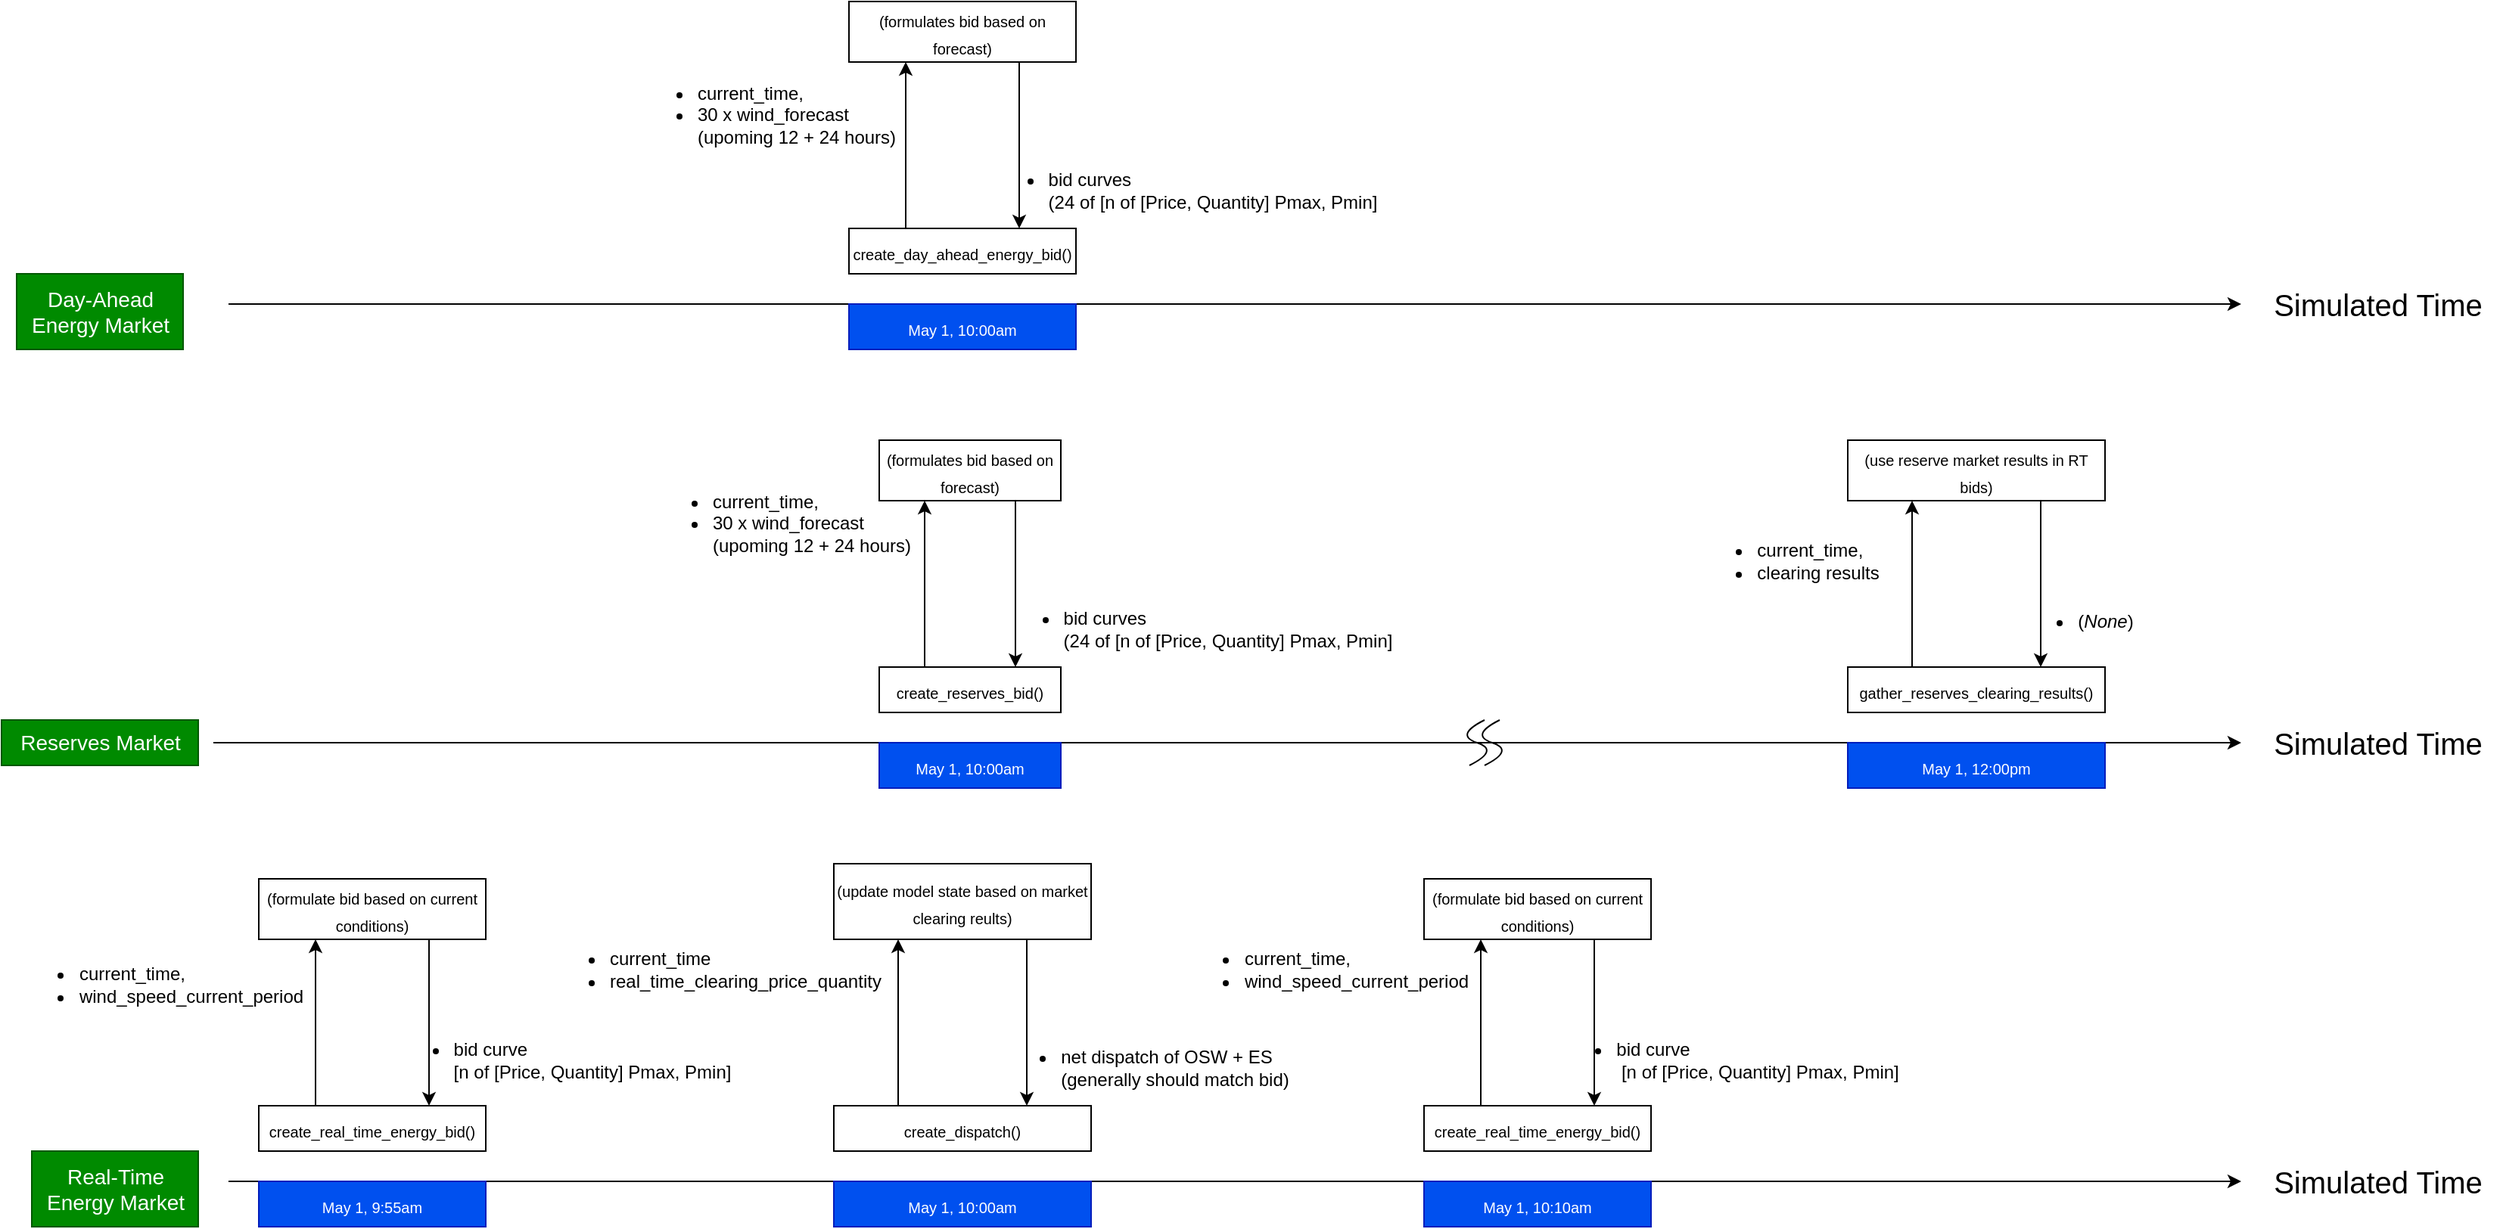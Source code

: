 <mxfile>
    <diagram id="3wqcLzqxSmU_hRkXba1D" name="Page-1">
        <mxGraphModel dx="795" dy="566" grid="1" gridSize="10" guides="1" tooltips="1" connect="1" arrows="1" fold="1" page="1" pageScale="1" pageWidth="10000" pageHeight="10000" math="0" shadow="0">
            <root>
                <mxCell id="0"/>
                <mxCell id="1" parent="0"/>
                <mxCell id="2" value="" style="endArrow=classic;html=1;" parent="1" edge="1">
                    <mxGeometry width="50" height="50" relative="1" as="geometry">
                        <mxPoint x="340" y="400" as="sourcePoint"/>
                        <mxPoint x="1670" y="400" as="targetPoint"/>
                    </mxGeometry>
                </mxCell>
                <mxCell id="5" value="&lt;font style=&quot;font-size: 20px;&quot;&gt;Simulated Time&lt;/font&gt;" style="text;html=1;align=center;verticalAlign=middle;resizable=0;points=[];autosize=1;strokeColor=none;fillColor=none;" parent="1" vertex="1">
                    <mxGeometry x="1680" y="380" width="160" height="40" as="geometry"/>
                </mxCell>
                <mxCell id="9" value="&lt;font size=&quot;1&quot;&gt;create_day_ahead_energy_bid()&lt;/font&gt;" style="whiteSpace=wrap;html=1;fontSize=15;" parent="1" vertex="1">
                    <mxGeometry x="750" y="350" width="150" height="30" as="geometry"/>
                </mxCell>
                <mxCell id="11" value="&lt;font size=&quot;1&quot;&gt;May 1, 10:00am&lt;/font&gt;" style="whiteSpace=wrap;html=1;fontSize=15;fillColor=#0050ef;fontColor=#ffffff;strokeColor=#001DBC;" parent="1" vertex="1">
                    <mxGeometry x="750" y="400" width="150" height="30" as="geometry"/>
                </mxCell>
                <mxCell id="12" value="&lt;font size=&quot;1&quot;&gt;(formulates bid based on forecast)&lt;/font&gt;" style="whiteSpace=wrap;html=1;fontSize=15;" parent="1" vertex="1">
                    <mxGeometry x="750" y="200" width="150" height="40" as="geometry"/>
                </mxCell>
                <mxCell id="13" value="" style="endArrow=classic;html=1;fontSize=14;exitX=0.25;exitY=0;exitDx=0;exitDy=0;entryX=0.25;entryY=1;entryDx=0;entryDy=0;" parent="1" source="9" target="12" edge="1">
                    <mxGeometry width="50" height="50" relative="1" as="geometry">
                        <mxPoint x="910" y="390" as="sourcePoint"/>
                        <mxPoint x="960" y="340" as="targetPoint"/>
                    </mxGeometry>
                </mxCell>
                <mxCell id="14" value="" style="endArrow=classic;html=1;fontSize=14;exitX=0.75;exitY=1;exitDx=0;exitDy=0;entryX=0.75;entryY=0;entryDx=0;entryDy=0;" parent="1" source="12" target="9" edge="1">
                    <mxGeometry width="50" height="50" relative="1" as="geometry">
                        <mxPoint x="790" y="360" as="sourcePoint"/>
                        <mxPoint x="790" y="250" as="targetPoint"/>
                    </mxGeometry>
                </mxCell>
                <mxCell id="15" value="Day-Ahead&lt;br&gt;Energy Market" style="text;html=1;align=center;verticalAlign=middle;resizable=0;points=[];autosize=1;strokeColor=#005700;fillColor=#008a00;fontSize=14;fontColor=#ffffff;" parent="1" vertex="1">
                    <mxGeometry x="200" y="380" width="110" height="50" as="geometry"/>
                </mxCell>
                <mxCell id="16" value="&lt;div style=&quot;text-align: left;&quot;&gt;&lt;ul style=&quot;font-size: 12px;&quot;&gt;&lt;li&gt;&lt;span style=&quot;font-size: 12px; background-color: initial;&quot;&gt;current_time,&lt;/span&gt;&lt;/li&gt;&lt;li&gt;&lt;span style=&quot;background-color: initial;&quot;&gt;30 x wind_forecast &lt;br&gt;(upoming 12 +&amp;nbsp;&lt;/span&gt;&lt;span style=&quot;background-color: initial;&quot;&gt;24 hours)&lt;/span&gt;&lt;/li&gt;&lt;/ul&gt;&lt;/div&gt;" style="text;html=1;align=center;verticalAlign=middle;resizable=0;points=[];autosize=1;strokeColor=none;fillColor=none;fontSize=14;" parent="1" vertex="1">
                    <mxGeometry x="600" y="230" width="190" height="90" as="geometry"/>
                </mxCell>
                <mxCell id="17" value="&lt;div style=&quot;text-align: left;&quot;&gt;&lt;ul style=&quot;font-size: 12px;&quot;&gt;&lt;li&gt;bid curves &lt;br&gt;(24 of [n of [Price, Quantity] Pmax, Pmin]&lt;/li&gt;&lt;/ul&gt;&lt;/div&gt;" style="text;html=1;align=center;verticalAlign=middle;resizable=0;points=[];autosize=1;strokeColor=none;fillColor=none;fontSize=14;" parent="1" vertex="1">
                    <mxGeometry x="830" y="290" width="280" height="70" as="geometry"/>
                </mxCell>
                <mxCell id="25" value="" style="endArrow=classic;html=1;" parent="1" edge="1">
                    <mxGeometry width="50" height="50" relative="1" as="geometry">
                        <mxPoint x="330" y="690" as="sourcePoint"/>
                        <mxPoint x="1670" y="690" as="targetPoint"/>
                    </mxGeometry>
                </mxCell>
                <mxCell id="26" value="&lt;font style=&quot;font-size: 20px;&quot;&gt;Simulated Time&lt;/font&gt;" style="text;html=1;align=center;verticalAlign=middle;resizable=0;points=[];autosize=1;strokeColor=none;fillColor=none;" parent="1" vertex="1">
                    <mxGeometry x="1680" y="670" width="160" height="40" as="geometry"/>
                </mxCell>
                <mxCell id="27" value="&lt;font size=&quot;1&quot;&gt;create_reserves_bid()&lt;/font&gt;" style="whiteSpace=wrap;html=1;fontSize=15;" parent="1" vertex="1">
                    <mxGeometry x="770" y="640" width="120" height="30" as="geometry"/>
                </mxCell>
                <mxCell id="28" value="&lt;font size=&quot;1&quot;&gt;May 1, 10:00am&lt;/font&gt;" style="whiteSpace=wrap;html=1;fontSize=15;fillColor=#0050ef;fontColor=#ffffff;strokeColor=#001DBC;" parent="1" vertex="1">
                    <mxGeometry x="770" y="690" width="120" height="30" as="geometry"/>
                </mxCell>
                <mxCell id="29" value="&lt;span style=&quot;font-size: x-small;&quot;&gt;(formulates bid based on forecast)&lt;/span&gt;" style="whiteSpace=wrap;html=1;fontSize=15;" parent="1" vertex="1">
                    <mxGeometry x="770" y="490" width="120" height="40" as="geometry"/>
                </mxCell>
                <mxCell id="30" value="" style="endArrow=classic;html=1;fontSize=14;exitX=0.25;exitY=0;exitDx=0;exitDy=0;entryX=0.25;entryY=1;entryDx=0;entryDy=0;" parent="1" source="27" target="29" edge="1">
                    <mxGeometry width="50" height="50" relative="1" as="geometry">
                        <mxPoint x="930" y="680" as="sourcePoint"/>
                        <mxPoint x="980" y="630" as="targetPoint"/>
                    </mxGeometry>
                </mxCell>
                <mxCell id="31" value="" style="endArrow=classic;html=1;fontSize=14;exitX=0.75;exitY=1;exitDx=0;exitDy=0;entryX=0.75;entryY=0;entryDx=0;entryDy=0;" parent="1" source="29" target="27" edge="1">
                    <mxGeometry width="50" height="50" relative="1" as="geometry">
                        <mxPoint x="810" y="650" as="sourcePoint"/>
                        <mxPoint x="810" y="540" as="targetPoint"/>
                    </mxGeometry>
                </mxCell>
                <mxCell id="32" value="Reserves Market" style="text;html=1;align=center;verticalAlign=middle;resizable=0;points=[];autosize=1;strokeColor=#005700;fillColor=#008a00;fontSize=14;fontColor=#ffffff;" parent="1" vertex="1">
                    <mxGeometry x="190" y="675" width="130" height="30" as="geometry"/>
                </mxCell>
                <mxCell id="33" value="&lt;div style=&quot;text-align: left;&quot;&gt;&lt;ul style=&quot;font-size: 12px;&quot;&gt;&lt;li&gt;&lt;span style=&quot;font-size: 12px; background-color: initial;&quot;&gt;current_time,&lt;/span&gt;&lt;/li&gt;&lt;li&gt;&lt;span style=&quot;background-color: initial;&quot;&gt;30 x wind_forecast &lt;br&gt;(upoming 12 +&amp;nbsp;&lt;/span&gt;&lt;span style=&quot;background-color: initial;&quot;&gt;24 hours)&lt;/span&gt;&lt;/li&gt;&lt;/ul&gt;&lt;/div&gt;" style="text;html=1;align=center;verticalAlign=middle;resizable=0;points=[];autosize=1;strokeColor=none;fillColor=none;fontSize=14;" parent="1" vertex="1">
                    <mxGeometry x="610" y="500" width="190" height="90" as="geometry"/>
                </mxCell>
                <mxCell id="34" value="&lt;div style=&quot;text-align: left;&quot;&gt;&lt;ul style=&quot;font-size: 12px;&quot;&gt;&lt;li&gt;bid curves &lt;br&gt;(24 of [n of [Price, Quantity] Pmax, Pmin]&lt;/li&gt;&lt;/ul&gt;&lt;/div&gt;" style="text;html=1;align=center;verticalAlign=middle;resizable=0;points=[];autosize=1;strokeColor=none;fillColor=none;fontSize=14;" parent="1" vertex="1">
                    <mxGeometry x="840" y="580" width="280" height="70" as="geometry"/>
                </mxCell>
                <mxCell id="35" value="&lt;font size=&quot;1&quot;&gt;May 1, 12:00pm&lt;/font&gt;" style="whiteSpace=wrap;html=1;fontSize=15;fillColor=#0050ef;fontColor=#ffffff;strokeColor=#001DBC;" parent="1" vertex="1">
                    <mxGeometry x="1410" y="690" width="170" height="30" as="geometry"/>
                </mxCell>
                <mxCell id="36" value="&lt;font size=&quot;1&quot;&gt;gather_reserves_clearing_results()&lt;/font&gt;" style="whiteSpace=wrap;html=1;fontSize=15;" parent="1" vertex="1">
                    <mxGeometry x="1410" y="640" width="170" height="30" as="geometry"/>
                </mxCell>
                <mxCell id="37" value="&lt;font size=&quot;1&quot;&gt;(use reserve market results in RT bids)&lt;/font&gt;" style="whiteSpace=wrap;html=1;fontSize=15;" parent="1" vertex="1">
                    <mxGeometry x="1410" y="490" width="170" height="40" as="geometry"/>
                </mxCell>
                <mxCell id="38" value="" style="endArrow=classic;html=1;fontSize=14;exitX=0.25;exitY=0;exitDx=0;exitDy=0;entryX=0.25;entryY=1;entryDx=0;entryDy=0;" parent="1" source="36" target="37" edge="1">
                    <mxGeometry width="50" height="50" relative="1" as="geometry">
                        <mxPoint x="1570" y="680" as="sourcePoint"/>
                        <mxPoint x="1620" y="630" as="targetPoint"/>
                    </mxGeometry>
                </mxCell>
                <mxCell id="39" value="" style="endArrow=classic;html=1;fontSize=14;exitX=0.75;exitY=1;exitDx=0;exitDy=0;entryX=0.75;entryY=0;entryDx=0;entryDy=0;" parent="1" source="37" target="36" edge="1">
                    <mxGeometry width="50" height="50" relative="1" as="geometry">
                        <mxPoint x="1450" y="650" as="sourcePoint"/>
                        <mxPoint x="1450" y="540" as="targetPoint"/>
                    </mxGeometry>
                </mxCell>
                <mxCell id="42" value="" style="endArrow=classic;html=1;" parent="1" edge="1">
                    <mxGeometry width="50" height="50" relative="1" as="geometry">
                        <mxPoint x="340" y="980" as="sourcePoint"/>
                        <mxPoint x="1670" y="980" as="targetPoint"/>
                    </mxGeometry>
                </mxCell>
                <mxCell id="43" value="&lt;font style=&quot;font-size: 20px;&quot;&gt;Simulated Time&lt;/font&gt;" style="text;html=1;align=center;verticalAlign=middle;resizable=0;points=[];autosize=1;strokeColor=none;fillColor=none;" parent="1" vertex="1">
                    <mxGeometry x="1680" y="960" width="160" height="40" as="geometry"/>
                </mxCell>
                <mxCell id="44" value="&lt;font size=&quot;1&quot;&gt;create_real_time_energy_bid()&lt;/font&gt;" style="whiteSpace=wrap;html=1;fontSize=15;" parent="1" vertex="1">
                    <mxGeometry x="360" y="930" width="150" height="30" as="geometry"/>
                </mxCell>
                <mxCell id="45" value="&lt;font size=&quot;1&quot;&gt;May 1, 9:55am&lt;/font&gt;" style="whiteSpace=wrap;html=1;fontSize=15;fillColor=#0050ef;fontColor=#ffffff;strokeColor=#001DBC;" parent="1" vertex="1">
                    <mxGeometry x="360" y="980" width="150" height="30" as="geometry"/>
                </mxCell>
                <mxCell id="46" value="&lt;font size=&quot;1&quot;&gt;(formulate bid based on current conditions)&lt;/font&gt;" style="whiteSpace=wrap;html=1;fontSize=15;" parent="1" vertex="1">
                    <mxGeometry x="360" y="780" width="150" height="40" as="geometry"/>
                </mxCell>
                <mxCell id="47" value="" style="endArrow=classic;html=1;fontSize=14;exitX=0.25;exitY=0;exitDx=0;exitDy=0;entryX=0.25;entryY=1;entryDx=0;entryDy=0;" parent="1" source="44" target="46" edge="1">
                    <mxGeometry width="50" height="50" relative="1" as="geometry">
                        <mxPoint x="520" y="970" as="sourcePoint"/>
                        <mxPoint x="570" y="920" as="targetPoint"/>
                    </mxGeometry>
                </mxCell>
                <mxCell id="48" value="" style="endArrow=classic;html=1;fontSize=14;exitX=0.75;exitY=1;exitDx=0;exitDy=0;entryX=0.75;entryY=0;entryDx=0;entryDy=0;" parent="1" source="46" target="44" edge="1">
                    <mxGeometry width="50" height="50" relative="1" as="geometry">
                        <mxPoint x="400" y="940" as="sourcePoint"/>
                        <mxPoint x="400" y="830" as="targetPoint"/>
                    </mxGeometry>
                </mxCell>
                <mxCell id="49" value="Real-Time&lt;br&gt;Energy Market" style="text;html=1;align=center;verticalAlign=middle;resizable=0;points=[];autosize=1;strokeColor=#005700;fillColor=#008a00;fontSize=14;fontColor=#ffffff;" parent="1" vertex="1">
                    <mxGeometry x="210" y="960" width="110" height="50" as="geometry"/>
                </mxCell>
                <mxCell id="50" value="&lt;div style=&quot;text-align: left;&quot;&gt;&lt;ul style=&quot;font-size: 12px;&quot;&gt;&lt;li&gt;&lt;span style=&quot;font-size: 12px; background-color: initial;&quot;&gt;current_time,&lt;/span&gt;&lt;/li&gt;&lt;li&gt;wind_speed_current_period&lt;/li&gt;&lt;/ul&gt;&lt;/div&gt;" style="text;html=1;align=center;verticalAlign=middle;resizable=0;points=[];autosize=1;strokeColor=none;fillColor=none;fontSize=14;" parent="1" vertex="1">
                    <mxGeometry x="190" y="810" width="210" height="80" as="geometry"/>
                </mxCell>
                <mxCell id="51" value="&lt;div style=&quot;text-align: left;&quot;&gt;&lt;ul style=&quot;font-size: 12px;&quot;&gt;&lt;li&gt;bid curve &lt;br&gt;[n of [Price, Quantity] Pmax, Pmin]&lt;/li&gt;&lt;/ul&gt;&lt;/div&gt;" style="text;html=1;align=center;verticalAlign=middle;resizable=0;points=[];autosize=1;strokeColor=none;fillColor=none;fontSize=14;" parent="1" vertex="1">
                    <mxGeometry x="435" y="865" width="250" height="70" as="geometry"/>
                </mxCell>
                <mxCell id="52" value="&lt;font size=&quot;1&quot;&gt;May 1, 10:00am&lt;/font&gt;" style="whiteSpace=wrap;html=1;fontSize=15;fillColor=#0050ef;fontColor=#ffffff;strokeColor=#001DBC;" parent="1" vertex="1">
                    <mxGeometry x="740" y="980" width="170" height="30" as="geometry"/>
                </mxCell>
                <mxCell id="53" value="&lt;font size=&quot;1&quot;&gt;create_dispatch()&lt;/font&gt;" style="whiteSpace=wrap;html=1;fontSize=15;" parent="1" vertex="1">
                    <mxGeometry x="740" y="930" width="170" height="30" as="geometry"/>
                </mxCell>
                <mxCell id="54" value="&lt;font size=&quot;1&quot;&gt;(update model state based on market clearing reults)&lt;/font&gt;" style="whiteSpace=wrap;html=1;fontSize=15;" parent="1" vertex="1">
                    <mxGeometry x="740" y="770" width="170" height="50" as="geometry"/>
                </mxCell>
                <mxCell id="55" value="" style="endArrow=classic;html=1;fontSize=14;exitX=0.25;exitY=0;exitDx=0;exitDy=0;entryX=0.25;entryY=1;entryDx=0;entryDy=0;" parent="1" source="53" target="54" edge="1">
                    <mxGeometry width="50" height="50" relative="1" as="geometry">
                        <mxPoint x="900" y="970" as="sourcePoint"/>
                        <mxPoint x="950" y="920" as="targetPoint"/>
                    </mxGeometry>
                </mxCell>
                <mxCell id="56" value="" style="endArrow=classic;html=1;fontSize=14;exitX=0.75;exitY=1;exitDx=0;exitDy=0;entryX=0.75;entryY=0;entryDx=0;entryDy=0;" parent="1" source="54" target="53" edge="1">
                    <mxGeometry width="50" height="50" relative="1" as="geometry">
                        <mxPoint x="780" y="940" as="sourcePoint"/>
                        <mxPoint x="780" y="830" as="targetPoint"/>
                    </mxGeometry>
                </mxCell>
                <mxCell id="57" value="&lt;div style=&quot;&quot;&gt;&lt;ul style=&quot;font-size: 12px;&quot;&gt;&lt;li&gt;&lt;span style=&quot;font-size: 12px; background-color: initial;&quot;&gt;current_time&lt;/span&gt;&lt;/li&gt;&lt;li&gt;&lt;span style=&quot;font-size: 12px; background-color: initial;&quot;&gt;real_time_clearing_price_quantity&lt;/span&gt;&lt;/li&gt;&lt;/ul&gt;&lt;/div&gt;" style="text;html=1;align=left;verticalAlign=middle;resizable=0;points=[];autosize=1;strokeColor=none;fillColor=none;fontSize=14;" parent="1" vertex="1">
                    <mxGeometry x="550" y="800" width="240" height="80" as="geometry"/>
                </mxCell>
                <mxCell id="60" value="&lt;div style=&quot;text-align: left;&quot;&gt;&lt;ul style=&quot;font-size: 12px;&quot;&gt;&lt;li&gt;&lt;span style=&quot;font-size: 12px; background-color: initial;&quot;&gt;current_time,&lt;/span&gt;&lt;/li&gt;&lt;li&gt;&lt;span style=&quot;font-size: 12px; background-color: initial;&quot;&gt;clearing results&lt;/span&gt;&lt;/li&gt;&lt;/ul&gt;&lt;/div&gt;" style="text;html=1;align=center;verticalAlign=middle;resizable=0;points=[];autosize=1;strokeColor=none;fillColor=none;fontSize=14;" parent="1" vertex="1">
                    <mxGeometry x="1300" y="530" width="140" height="80" as="geometry"/>
                </mxCell>
                <mxCell id="61" value="&lt;div style=&quot;text-align: left;&quot;&gt;&lt;ul style=&quot;font-size: 12px;&quot;&gt;&lt;li&gt;(&lt;i&gt;None&lt;/i&gt;)&lt;/li&gt;&lt;/ul&gt;&lt;/div&gt;" style="text;html=1;align=center;verticalAlign=middle;resizable=0;points=[];autosize=1;strokeColor=none;fillColor=none;fontSize=14;" parent="1" vertex="1">
                    <mxGeometry x="1510" y="580" width="100" height="60" as="geometry"/>
                </mxCell>
                <mxCell id="62" value="&lt;div style=&quot;text-align: left;&quot;&gt;&lt;ul style=&quot;font-size: 12px;&quot;&gt;&lt;li&gt;&lt;span style=&quot;font-size: 12px; background-color: initial;&quot;&gt;net dispatch of OSW + ES&amp;nbsp;&lt;br&gt;(generally should match bid)&lt;/span&gt;&lt;/li&gt;&lt;/ul&gt;&lt;/div&gt;" style="text;html=1;align=center;verticalAlign=middle;resizable=0;points=[];autosize=1;strokeColor=none;fillColor=none;fontSize=14;" parent="1" vertex="1">
                    <mxGeometry x="840" y="870" width="210" height="70" as="geometry"/>
                </mxCell>
                <mxCell id="63" value="&lt;font size=&quot;1&quot;&gt;create_real_time_energy_bid()&lt;/font&gt;" style="whiteSpace=wrap;html=1;fontSize=15;" parent="1" vertex="1">
                    <mxGeometry x="1130" y="930" width="150" height="30" as="geometry"/>
                </mxCell>
                <mxCell id="64" value="&lt;font size=&quot;1&quot;&gt;May 1, 10:10am&lt;/font&gt;" style="whiteSpace=wrap;html=1;fontSize=15;fillColor=#0050ef;fontColor=#ffffff;strokeColor=#001DBC;" parent="1" vertex="1">
                    <mxGeometry x="1130" y="980" width="150" height="30" as="geometry"/>
                </mxCell>
                <mxCell id="65" value="&lt;font size=&quot;1&quot;&gt;(formulate bid based on current conditions)&lt;/font&gt;" style="whiteSpace=wrap;html=1;fontSize=15;" parent="1" vertex="1">
                    <mxGeometry x="1130" y="780" width="150" height="40" as="geometry"/>
                </mxCell>
                <mxCell id="66" value="" style="endArrow=classic;html=1;fontSize=14;exitX=0.25;exitY=0;exitDx=0;exitDy=0;entryX=0.25;entryY=1;entryDx=0;entryDy=0;" parent="1" source="63" target="65" edge="1">
                    <mxGeometry width="50" height="50" relative="1" as="geometry">
                        <mxPoint x="1290" y="970" as="sourcePoint"/>
                        <mxPoint x="1340" y="920" as="targetPoint"/>
                    </mxGeometry>
                </mxCell>
                <mxCell id="67" value="" style="endArrow=classic;html=1;fontSize=14;exitX=0.75;exitY=1;exitDx=0;exitDy=0;entryX=0.75;entryY=0;entryDx=0;entryDy=0;" parent="1" source="65" target="63" edge="1">
                    <mxGeometry width="50" height="50" relative="1" as="geometry">
                        <mxPoint x="1170" y="940" as="sourcePoint"/>
                        <mxPoint x="1170" y="830" as="targetPoint"/>
                    </mxGeometry>
                </mxCell>
                <mxCell id="69" value="&lt;div style=&quot;text-align: left;&quot;&gt;&lt;ul style=&quot;font-size: 12px;&quot;&gt;&lt;li&gt;&lt;span style=&quot;font-size: 12px; background-color: initial;&quot;&gt;current_time,&lt;/span&gt;&lt;/li&gt;&lt;li&gt;wind_speed_current_period&lt;/li&gt;&lt;/ul&gt;&lt;/div&gt;" style="text;html=1;align=center;verticalAlign=middle;resizable=0;points=[];autosize=1;strokeColor=none;fillColor=none;fontSize=14;" parent="1" vertex="1">
                    <mxGeometry x="960" y="800" width="210" height="80" as="geometry"/>
                </mxCell>
                <mxCell id="70" value="&lt;div style=&quot;text-align: left;&quot;&gt;&lt;ul style=&quot;font-size: 12px;&quot;&gt;&lt;li&gt;bid curve&lt;br&gt;&amp;nbsp;[n of [Price, Quantity] Pmax, Pmin]&lt;/li&gt;&lt;/ul&gt;&lt;/div&gt;" style="text;html=1;align=center;verticalAlign=middle;resizable=0;points=[];autosize=1;strokeColor=none;fillColor=none;fontSize=14;" parent="1" vertex="1">
                    <mxGeometry x="1205" y="865" width="250" height="70" as="geometry"/>
                </mxCell>
                <mxCell id="74" value="" style="curved=1;endArrow=none;html=1;fontSize=12;endFill=0;" parent="1" edge="1">
                    <mxGeometry width="50" height="50" relative="1" as="geometry">
                        <mxPoint x="1160" y="705" as="sourcePoint"/>
                        <mxPoint x="1170" y="675" as="targetPoint"/>
                        <Array as="points">
                            <mxPoint x="1180" y="695"/>
                            <mxPoint x="1150" y="685"/>
                        </Array>
                    </mxGeometry>
                </mxCell>
                <mxCell id="75" value="" style="curved=1;endArrow=none;html=1;fontSize=12;endFill=0;" parent="1" edge="1">
                    <mxGeometry width="50" height="50" relative="1" as="geometry">
                        <mxPoint x="1170" y="705" as="sourcePoint"/>
                        <mxPoint x="1180" y="675" as="targetPoint"/>
                        <Array as="points">
                            <mxPoint x="1190" y="695"/>
                            <mxPoint x="1160" y="685"/>
                        </Array>
                    </mxGeometry>
                </mxCell>
            </root>
        </mxGraphModel>
    </diagram>
</mxfile>